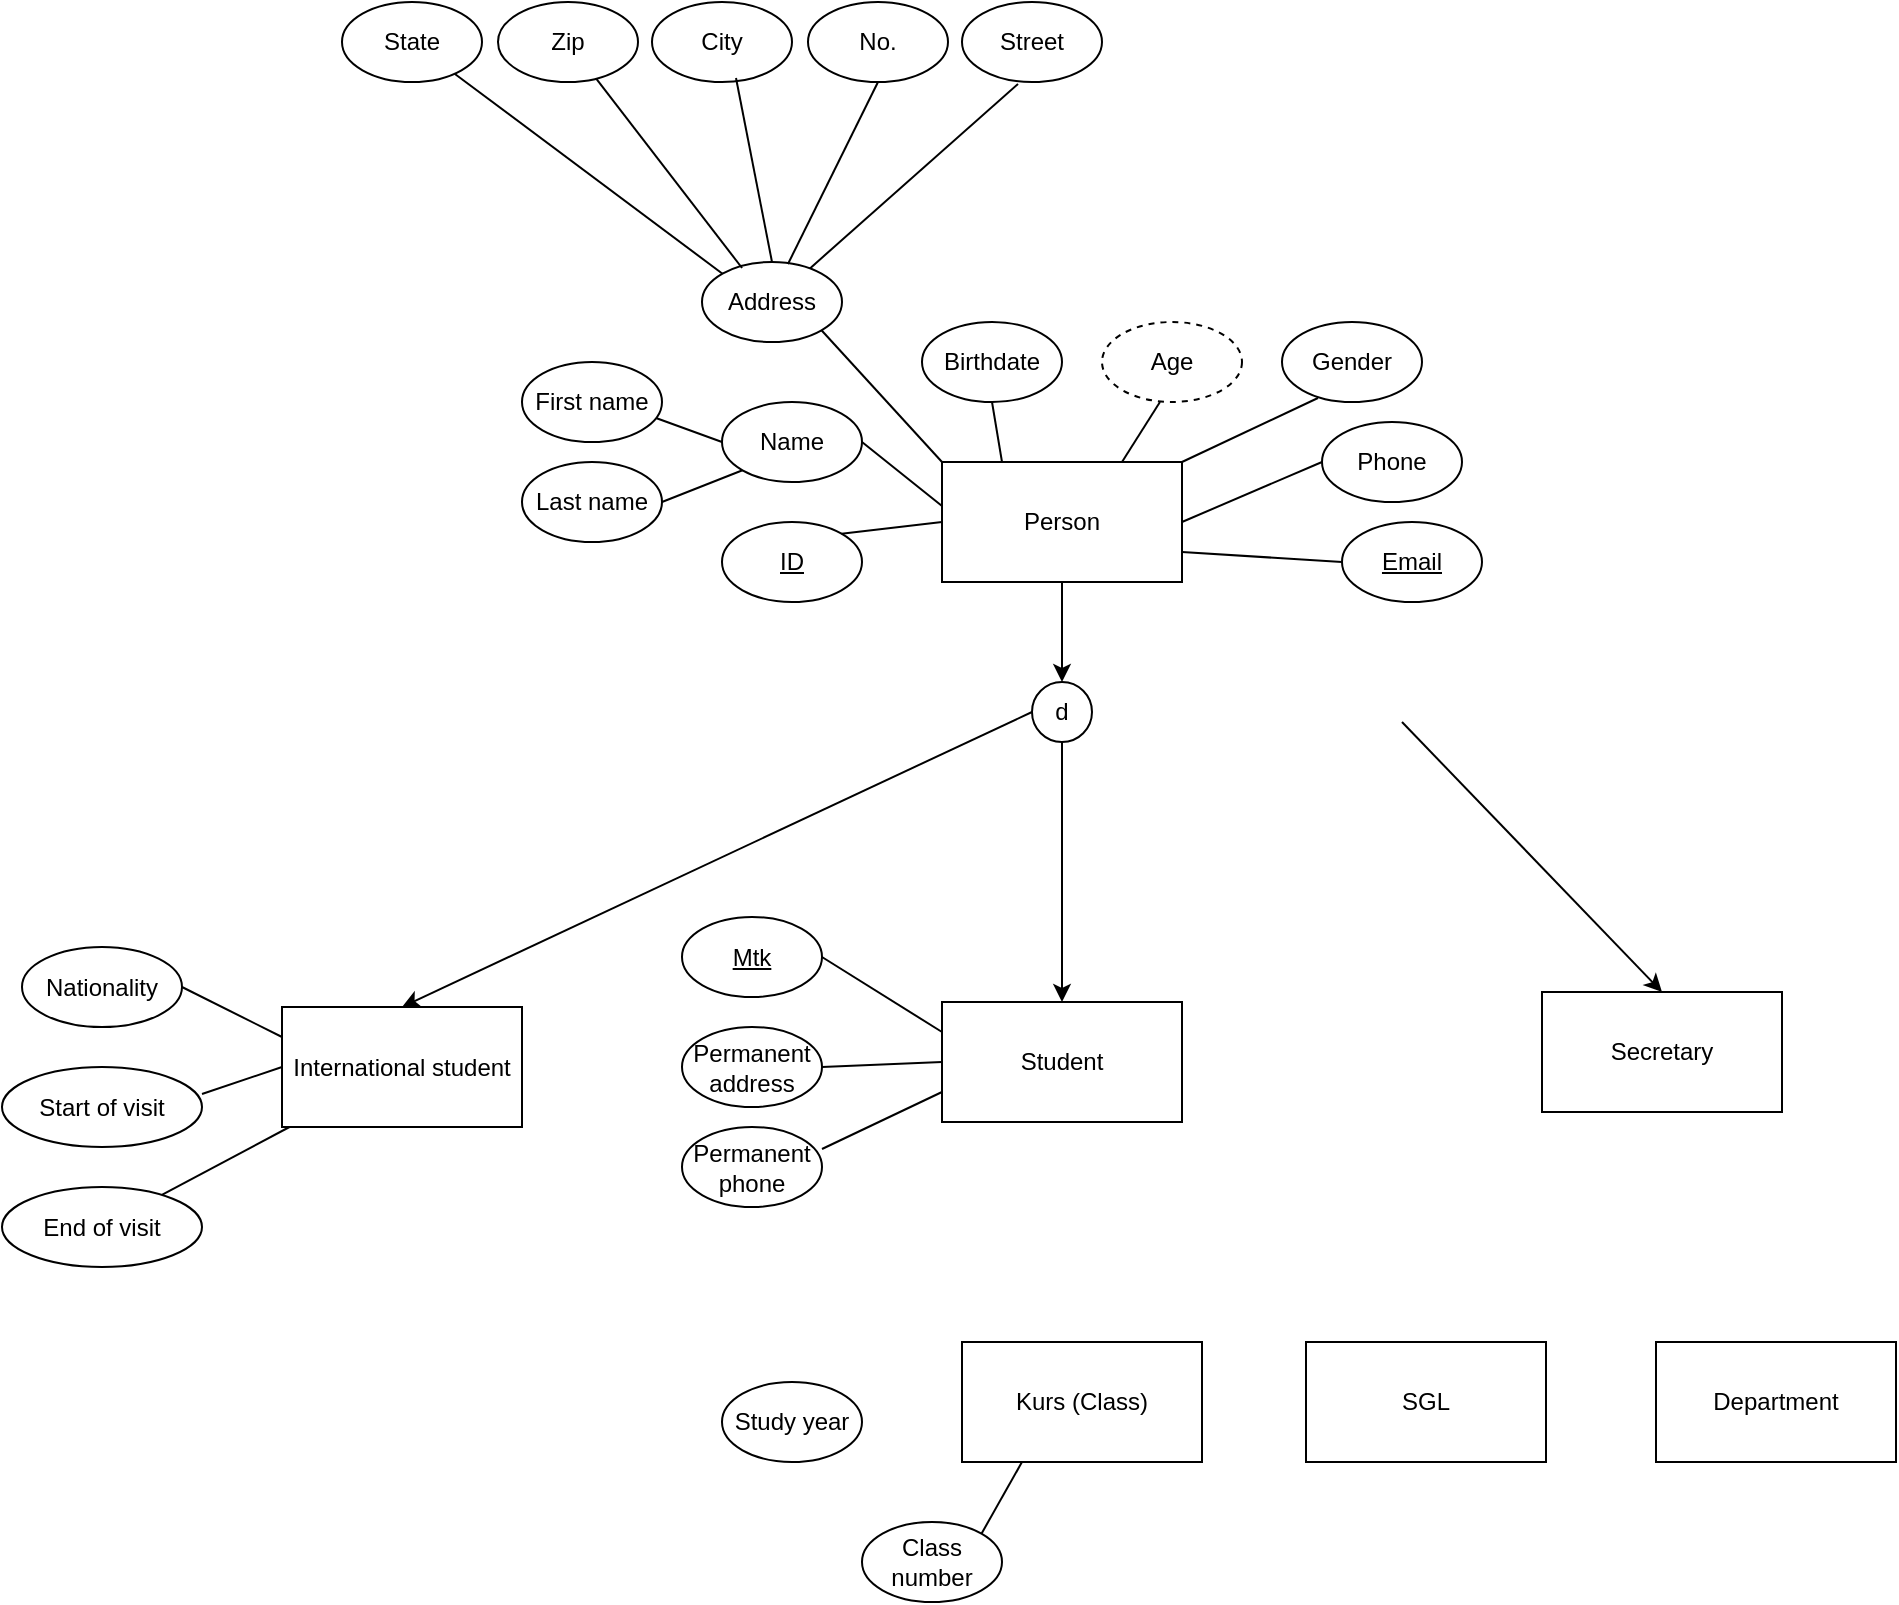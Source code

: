<mxfile version="24.8.3">
  <diagram id="R2lEEEUBdFMjLlhIrx00" name="Page-1">
    <mxGraphModel dx="2284" dy="1885" grid="1" gridSize="10" guides="1" tooltips="1" connect="1" arrows="1" fold="1" page="1" pageScale="1" pageWidth="850" pageHeight="1100" math="0" shadow="0" extFonts="Permanent Marker^https://fonts.googleapis.com/css?family=Permanent+Marker">
      <root>
        <mxCell id="0" />
        <mxCell id="1" parent="0" />
        <mxCell id="E9s0W05PRkl6Z1t8F-qR-1" value="Student" style="rounded=0;whiteSpace=wrap;html=1;" parent="1" vertex="1">
          <mxGeometry x="250" y="390" width="120" height="60" as="geometry" />
        </mxCell>
        <mxCell id="jjBXs-sCvuQNykeA3na--36" style="edgeStyle=none;rounded=0;orthogonalLoop=1;jettySize=auto;html=1;exitX=0.5;exitY=1;exitDx=0;exitDy=0;entryX=0.5;entryY=0;entryDx=0;entryDy=0;" edge="1" parent="1" source="E9s0W05PRkl6Z1t8F-qR-2" target="jjBXs-sCvuQNykeA3na--35">
          <mxGeometry relative="1" as="geometry" />
        </mxCell>
        <mxCell id="E9s0W05PRkl6Z1t8F-qR-2" value="Person" style="rounded=0;whiteSpace=wrap;html=1;" parent="1" vertex="1">
          <mxGeometry x="250" y="120" width="120" height="60" as="geometry" />
        </mxCell>
        <mxCell id="E9s0W05PRkl6Z1t8F-qR-3" value="Name" style="ellipse;whiteSpace=wrap;html=1;" parent="1" vertex="1">
          <mxGeometry x="140" y="90" width="70" height="40" as="geometry" />
        </mxCell>
        <mxCell id="E9s0W05PRkl6Z1t8F-qR-4" value="Class number" style="ellipse;whiteSpace=wrap;html=1;" parent="1" vertex="1">
          <mxGeometry x="210" y="650" width="70" height="40" as="geometry" />
        </mxCell>
        <mxCell id="E9s0W05PRkl6Z1t8F-qR-5" value="&lt;u&gt;Mtk&lt;/u&gt;" style="ellipse;whiteSpace=wrap;html=1;" parent="1" vertex="1">
          <mxGeometry x="120" y="347.5" width="70" height="40" as="geometry" />
        </mxCell>
        <mxCell id="E9s0W05PRkl6Z1t8F-qR-6" value="&lt;u&gt;ID&lt;/u&gt;" style="ellipse;whiteSpace=wrap;html=1;" parent="1" vertex="1">
          <mxGeometry x="140" y="150" width="70" height="40" as="geometry" />
        </mxCell>
        <mxCell id="E9s0W05PRkl6Z1t8F-qR-7" value="&lt;u&gt;Email&lt;/u&gt;" style="ellipse;whiteSpace=wrap;html=1;" parent="1" vertex="1">
          <mxGeometry x="450" y="150" width="70" height="40" as="geometry" />
        </mxCell>
        <mxCell id="E9s0W05PRkl6Z1t8F-qR-8" value="Address" style="ellipse;whiteSpace=wrap;html=1;" parent="1" vertex="1">
          <mxGeometry x="130" y="20" width="70" height="40" as="geometry" />
        </mxCell>
        <mxCell id="E9s0W05PRkl6Z1t8F-qR-9" value="Phone" style="ellipse;whiteSpace=wrap;html=1;" parent="1" vertex="1">
          <mxGeometry x="440" y="100" width="70" height="40" as="geometry" />
        </mxCell>
        <mxCell id="E9s0W05PRkl6Z1t8F-qR-10" value="Permanent address" style="ellipse;whiteSpace=wrap;html=1;" parent="1" vertex="1">
          <mxGeometry x="120" y="402.5" width="70" height="40" as="geometry" />
        </mxCell>
        <mxCell id="E9s0W05PRkl6Z1t8F-qR-11" value="Permanent phone" style="ellipse;whiteSpace=wrap;html=1;" parent="1" vertex="1">
          <mxGeometry x="120" y="452.5" width="70" height="40" as="geometry" />
        </mxCell>
        <mxCell id="E9s0W05PRkl6Z1t8F-qR-12" value="First name" style="ellipse;whiteSpace=wrap;html=1;" parent="1" vertex="1">
          <mxGeometry x="40" y="70" width="70" height="40" as="geometry" />
        </mxCell>
        <mxCell id="E9s0W05PRkl6Z1t8F-qR-13" value="Last name" style="ellipse;whiteSpace=wrap;html=1;" parent="1" vertex="1">
          <mxGeometry x="40" y="120" width="70" height="40" as="geometry" />
        </mxCell>
        <mxCell id="E9s0W05PRkl6Z1t8F-qR-14" value="" style="endArrow=none;html=1;rounded=0;entryX=0;entryY=0.5;entryDx=0;entryDy=0;exitX=0.957;exitY=0.7;exitDx=0;exitDy=0;exitPerimeter=0;" parent="1" source="E9s0W05PRkl6Z1t8F-qR-12" target="E9s0W05PRkl6Z1t8F-qR-3" edge="1">
          <mxGeometry width="50" height="50" relative="1" as="geometry">
            <mxPoint x="450" y="360" as="sourcePoint" />
            <mxPoint x="500" y="310" as="targetPoint" />
          </mxGeometry>
        </mxCell>
        <mxCell id="E9s0W05PRkl6Z1t8F-qR-15" value="" style="endArrow=none;html=1;rounded=0;entryX=0;entryY=1;entryDx=0;entryDy=0;exitX=1;exitY=0.5;exitDx=0;exitDy=0;" parent="1" source="E9s0W05PRkl6Z1t8F-qR-13" target="E9s0W05PRkl6Z1t8F-qR-3" edge="1">
          <mxGeometry width="50" height="50" relative="1" as="geometry">
            <mxPoint x="117" y="108" as="sourcePoint" />
            <mxPoint x="160" y="106" as="targetPoint" />
          </mxGeometry>
        </mxCell>
        <mxCell id="E9s0W05PRkl6Z1t8F-qR-16" value="Birthdate" style="ellipse;whiteSpace=wrap;html=1;" parent="1" vertex="1">
          <mxGeometry x="240" y="50" width="70" height="40" as="geometry" />
        </mxCell>
        <mxCell id="E9s0W05PRkl6Z1t8F-qR-17" value="Age" style="ellipse;whiteSpace=wrap;html=1;dashed=1;" parent="1" vertex="1">
          <mxGeometry x="330" y="50" width="70" height="40" as="geometry" />
        </mxCell>
        <mxCell id="E9s0W05PRkl6Z1t8F-qR-18" value="" style="endArrow=none;html=1;rounded=0;entryX=0.5;entryY=1;entryDx=0;entryDy=0;exitX=0.25;exitY=0;exitDx=0;exitDy=0;" parent="1" source="E9s0W05PRkl6Z1t8F-qR-2" target="E9s0W05PRkl6Z1t8F-qR-16" edge="1">
          <mxGeometry width="50" height="50" relative="1" as="geometry">
            <mxPoint x="120" y="150" as="sourcePoint" />
            <mxPoint x="160" y="134" as="targetPoint" />
          </mxGeometry>
        </mxCell>
        <mxCell id="E9s0W05PRkl6Z1t8F-qR-19" value="" style="endArrow=none;html=1;rounded=0;entryX=0.414;entryY=1;entryDx=0;entryDy=0;exitX=0.75;exitY=0;exitDx=0;exitDy=0;entryPerimeter=0;" parent="1" source="E9s0W05PRkl6Z1t8F-qR-2" target="E9s0W05PRkl6Z1t8F-qR-17" edge="1">
          <mxGeometry width="50" height="50" relative="1" as="geometry">
            <mxPoint x="130" y="160" as="sourcePoint" />
            <mxPoint x="170" y="144" as="targetPoint" />
          </mxGeometry>
        </mxCell>
        <mxCell id="E9s0W05PRkl6Z1t8F-qR-20" value="Gender" style="ellipse;whiteSpace=wrap;html=1;" parent="1" vertex="1">
          <mxGeometry x="420" y="50" width="70" height="40" as="geometry" />
        </mxCell>
        <mxCell id="E9s0W05PRkl6Z1t8F-qR-21" value="Study year" style="ellipse;whiteSpace=wrap;html=1;" parent="1" vertex="1">
          <mxGeometry x="140" y="580" width="70" height="40" as="geometry" />
        </mxCell>
        <mxCell id="E9s0W05PRkl6Z1t8F-qR-22" value="Kurs (Class)" style="rounded=0;whiteSpace=wrap;html=1;" parent="1" vertex="1">
          <mxGeometry x="260" y="560" width="120" height="60" as="geometry" />
        </mxCell>
        <mxCell id="jjBXs-sCvuQNykeA3na--1" value="Department" style="rounded=0;whiteSpace=wrap;html=1;" vertex="1" parent="1">
          <mxGeometry x="607" y="560" width="120" height="60" as="geometry" />
        </mxCell>
        <mxCell id="jjBXs-sCvuQNykeA3na--4" value="" style="endArrow=none;html=1;rounded=0;entryX=1;entryY=0;entryDx=0;entryDy=0;exitX=0.25;exitY=1;exitDx=0;exitDy=0;" edge="1" parent="1" source="E9s0W05PRkl6Z1t8F-qR-22" target="E9s0W05PRkl6Z1t8F-qR-4">
          <mxGeometry width="50" height="50" relative="1" as="geometry">
            <mxPoint x="-20" y="650" as="sourcePoint" />
            <mxPoint x="30" y="600" as="targetPoint" />
          </mxGeometry>
        </mxCell>
        <mxCell id="jjBXs-sCvuQNykeA3na--5" value="Secretary" style="rounded=0;whiteSpace=wrap;html=1;" vertex="1" parent="1">
          <mxGeometry x="550" y="385" width="120" height="60" as="geometry" />
        </mxCell>
        <mxCell id="jjBXs-sCvuQNykeA3na--6" value="SGL" style="rounded=0;whiteSpace=wrap;html=1;" vertex="1" parent="1">
          <mxGeometry x="432" y="560" width="120" height="60" as="geometry" />
        </mxCell>
        <mxCell id="jjBXs-sCvuQNykeA3na--9" value="" style="endArrow=none;html=1;rounded=0;entryX=0;entryY=0.367;entryDx=0;entryDy=0;exitX=1;exitY=0.5;exitDx=0;exitDy=0;entryPerimeter=0;" edge="1" parent="1" source="E9s0W05PRkl6Z1t8F-qR-3" target="E9s0W05PRkl6Z1t8F-qR-2">
          <mxGeometry width="50" height="50" relative="1" as="geometry">
            <mxPoint x="220" y="70" as="sourcePoint" />
            <mxPoint x="260" y="145" as="targetPoint" />
          </mxGeometry>
        </mxCell>
        <mxCell id="jjBXs-sCvuQNykeA3na--10" value="" style="endArrow=none;html=1;rounded=0;entryX=1;entryY=0.75;entryDx=0;entryDy=0;" edge="1" parent="1" target="E9s0W05PRkl6Z1t8F-qR-2">
          <mxGeometry width="50" height="50" relative="1" as="geometry">
            <mxPoint x="450" y="170" as="sourcePoint" />
            <mxPoint x="270" y="155" as="targetPoint" />
          </mxGeometry>
        </mxCell>
        <mxCell id="jjBXs-sCvuQNykeA3na--11" value="" style="endArrow=none;html=1;rounded=0;exitX=1;exitY=1;exitDx=0;exitDy=0;" edge="1" parent="1" source="E9s0W05PRkl6Z1t8F-qR-8">
          <mxGeometry width="50" height="50" relative="1" as="geometry">
            <mxPoint x="240" y="90" as="sourcePoint" />
            <mxPoint x="250" y="120" as="targetPoint" />
          </mxGeometry>
        </mxCell>
        <mxCell id="jjBXs-sCvuQNykeA3na--12" value="" style="endArrow=none;html=1;rounded=0;entryX=1;entryY=0.5;entryDx=0;entryDy=0;exitX=0;exitY=0.5;exitDx=0;exitDy=0;" edge="1" parent="1" source="E9s0W05PRkl6Z1t8F-qR-9" target="E9s0W05PRkl6Z1t8F-qR-2">
          <mxGeometry width="50" height="50" relative="1" as="geometry">
            <mxPoint x="250" y="100" as="sourcePoint" />
            <mxPoint x="290" y="175" as="targetPoint" />
          </mxGeometry>
        </mxCell>
        <mxCell id="jjBXs-sCvuQNykeA3na--13" value="" style="endArrow=none;html=1;rounded=0;exitX=1;exitY=0.5;exitDx=0;exitDy=0;entryX=0;entryY=0.25;entryDx=0;entryDy=0;" edge="1" parent="1" source="E9s0W05PRkl6Z1t8F-qR-5" target="E9s0W05PRkl6Z1t8F-qR-1">
          <mxGeometry width="50" height="50" relative="1" as="geometry">
            <mxPoint x="53" y="400" as="sourcePoint" />
            <mxPoint x="103" y="350" as="targetPoint" />
          </mxGeometry>
        </mxCell>
        <mxCell id="jjBXs-sCvuQNykeA3na--14" value="" style="endArrow=none;html=1;rounded=0;exitX=1;exitY=0.5;exitDx=0;exitDy=0;entryX=0;entryY=0.5;entryDx=0;entryDy=0;" edge="1" parent="1" source="E9s0W05PRkl6Z1t8F-qR-10" target="E9s0W05PRkl6Z1t8F-qR-1">
          <mxGeometry width="50" height="50" relative="1" as="geometry">
            <mxPoint x="23" y="380" as="sourcePoint" />
            <mxPoint x="63" y="418" as="targetPoint" />
          </mxGeometry>
        </mxCell>
        <mxCell id="jjBXs-sCvuQNykeA3na--15" value="" style="endArrow=none;html=1;rounded=0;exitX=1;exitY=0.275;exitDx=0;exitDy=0;entryX=0;entryY=0.75;entryDx=0;entryDy=0;exitPerimeter=0;" edge="1" parent="1" source="E9s0W05PRkl6Z1t8F-qR-11" target="E9s0W05PRkl6Z1t8F-qR-1">
          <mxGeometry width="50" height="50" relative="1" as="geometry">
            <mxPoint x="33" y="390" as="sourcePoint" />
            <mxPoint x="85" y="437" as="targetPoint" />
          </mxGeometry>
        </mxCell>
        <mxCell id="jjBXs-sCvuQNykeA3na--16" value="Street" style="ellipse;whiteSpace=wrap;html=1;" vertex="1" parent="1">
          <mxGeometry x="260" y="-110" width="70" height="40" as="geometry" />
        </mxCell>
        <mxCell id="jjBXs-sCvuQNykeA3na--17" value="No." style="ellipse;whiteSpace=wrap;html=1;" vertex="1" parent="1">
          <mxGeometry x="183" y="-110" width="70" height="40" as="geometry" />
        </mxCell>
        <mxCell id="jjBXs-sCvuQNykeA3na--18" value="City" style="ellipse;whiteSpace=wrap;html=1;" vertex="1" parent="1">
          <mxGeometry x="105" y="-110" width="70" height="40" as="geometry" />
        </mxCell>
        <mxCell id="jjBXs-sCvuQNykeA3na--19" value="Zip" style="ellipse;whiteSpace=wrap;html=1;" vertex="1" parent="1">
          <mxGeometry x="28" y="-110" width="70" height="40" as="geometry" />
        </mxCell>
        <mxCell id="jjBXs-sCvuQNykeA3na--20" value="State" style="ellipse;whiteSpace=wrap;html=1;" vertex="1" parent="1">
          <mxGeometry x="-50" y="-110" width="70" height="40" as="geometry" />
        </mxCell>
        <mxCell id="jjBXs-sCvuQNykeA3na--21" value="" style="endArrow=none;html=1;rounded=0;entryX=0.4;entryY=1.025;entryDx=0;entryDy=0;entryPerimeter=0;" edge="1" parent="1" source="E9s0W05PRkl6Z1t8F-qR-8" target="jjBXs-sCvuQNykeA3na--16">
          <mxGeometry width="50" height="50" relative="1" as="geometry">
            <mxPoint x="250" y="430" as="sourcePoint" />
            <mxPoint x="300" y="380" as="targetPoint" />
          </mxGeometry>
        </mxCell>
        <mxCell id="jjBXs-sCvuQNykeA3na--22" value="" style="endArrow=none;html=1;rounded=0;entryX=0.5;entryY=1;entryDx=0;entryDy=0;exitX=0.614;exitY=0.025;exitDx=0;exitDy=0;exitPerimeter=0;" edge="1" parent="1" source="E9s0W05PRkl6Z1t8F-qR-8" target="jjBXs-sCvuQNykeA3na--17">
          <mxGeometry width="50" height="50" relative="1" as="geometry">
            <mxPoint x="150" y="220" as="sourcePoint" />
            <mxPoint x="120" y="220" as="targetPoint" />
          </mxGeometry>
        </mxCell>
        <mxCell id="jjBXs-sCvuQNykeA3na--23" value="" style="endArrow=none;html=1;rounded=0;exitX=0.6;exitY=0.95;exitDx=0;exitDy=0;entryX=0.5;entryY=0;entryDx=0;entryDy=0;exitPerimeter=0;" edge="1" parent="1" source="jjBXs-sCvuQNykeA3na--18" target="E9s0W05PRkl6Z1t8F-qR-8">
          <mxGeometry width="50" height="50" relative="1" as="geometry">
            <mxPoint x="250" y="430" as="sourcePoint" />
            <mxPoint x="300" y="380" as="targetPoint" />
          </mxGeometry>
        </mxCell>
        <mxCell id="jjBXs-sCvuQNykeA3na--24" value="" style="endArrow=none;html=1;rounded=0;entryX=0.286;entryY=0.075;entryDx=0;entryDy=0;entryPerimeter=0;" edge="1" parent="1" source="jjBXs-sCvuQNykeA3na--19" target="E9s0W05PRkl6Z1t8F-qR-8">
          <mxGeometry width="50" height="50" relative="1" as="geometry">
            <mxPoint x="250" y="430" as="sourcePoint" />
            <mxPoint x="300" y="380" as="targetPoint" />
          </mxGeometry>
        </mxCell>
        <mxCell id="jjBXs-sCvuQNykeA3na--25" value="" style="endArrow=none;html=1;rounded=0;entryX=0;entryY=0;entryDx=0;entryDy=0;" edge="1" parent="1" source="jjBXs-sCvuQNykeA3na--20" target="E9s0W05PRkl6Z1t8F-qR-8">
          <mxGeometry width="50" height="50" relative="1" as="geometry">
            <mxPoint x="250" y="430" as="sourcePoint" />
            <mxPoint x="300" y="380" as="targetPoint" />
          </mxGeometry>
        </mxCell>
        <mxCell id="jjBXs-sCvuQNykeA3na--26" value="" style="endArrow=classic;html=1;rounded=0;entryX=0.5;entryY=0;entryDx=0;entryDy=0;exitX=0.5;exitY=1;exitDx=0;exitDy=0;" edge="1" parent="1" source="jjBXs-sCvuQNykeA3na--35" target="E9s0W05PRkl6Z1t8F-qR-1">
          <mxGeometry width="50" height="50" relative="1" as="geometry">
            <mxPoint x="220" y="280" as="sourcePoint" />
            <mxPoint x="300" y="50" as="targetPoint" />
          </mxGeometry>
        </mxCell>
        <mxCell id="jjBXs-sCvuQNykeA3na--27" value="" style="endArrow=none;html=1;rounded=0;entryX=0.257;entryY=0.95;entryDx=0;entryDy=0;entryPerimeter=0;exitX=1;exitY=0;exitDx=0;exitDy=0;" edge="1" parent="1" source="E9s0W05PRkl6Z1t8F-qR-2" target="E9s0W05PRkl6Z1t8F-qR-20">
          <mxGeometry width="50" height="50" relative="1" as="geometry">
            <mxPoint x="250" y="230" as="sourcePoint" />
            <mxPoint x="300" y="180" as="targetPoint" />
          </mxGeometry>
        </mxCell>
        <mxCell id="jjBXs-sCvuQNykeA3na--28" value="" style="endArrow=none;html=1;rounded=0;exitX=1;exitY=0;exitDx=0;exitDy=0;entryX=0;entryY=0.5;entryDx=0;entryDy=0;" edge="1" parent="1" source="E9s0W05PRkl6Z1t8F-qR-6" target="E9s0W05PRkl6Z1t8F-qR-2">
          <mxGeometry width="50" height="50" relative="1" as="geometry">
            <mxPoint x="250" y="230" as="sourcePoint" />
            <mxPoint x="300" y="180" as="targetPoint" />
          </mxGeometry>
        </mxCell>
        <mxCell id="jjBXs-sCvuQNykeA3na--29" value="" style="endArrow=classic;html=1;rounded=0;entryX=0.5;entryY=0;entryDx=0;entryDy=0;" edge="1" parent="1" target="jjBXs-sCvuQNykeA3na--5">
          <mxGeometry width="50" height="50" relative="1" as="geometry">
            <mxPoint x="480" y="250" as="sourcePoint" />
            <mxPoint x="133" y="405" as="targetPoint" />
          </mxGeometry>
        </mxCell>
        <mxCell id="jjBXs-sCvuQNykeA3na--30" value="International student" style="rounded=0;whiteSpace=wrap;html=1;" vertex="1" parent="1">
          <mxGeometry x="-80" y="392.5" width="120" height="60" as="geometry" />
        </mxCell>
        <mxCell id="jjBXs-sCvuQNykeA3na--31" value="Nationality" style="ellipse;whiteSpace=wrap;html=1;" vertex="1" parent="1">
          <mxGeometry x="-210" y="362.5" width="80" height="40" as="geometry" />
        </mxCell>
        <mxCell id="jjBXs-sCvuQNykeA3na--32" value="Start of visit" style="ellipse;whiteSpace=wrap;html=1;" vertex="1" parent="1">
          <mxGeometry x="-220" y="422.5" width="100" height="40" as="geometry" />
        </mxCell>
        <mxCell id="jjBXs-sCvuQNykeA3na--33" value="End of visit" style="ellipse;whiteSpace=wrap;html=1;" vertex="1" parent="1">
          <mxGeometry x="-220" y="482.5" width="100" height="40" as="geometry" />
        </mxCell>
        <mxCell id="jjBXs-sCvuQNykeA3na--34" style="edgeStyle=none;rounded=0;orthogonalLoop=1;jettySize=auto;html=1;exitX=1;exitY=0;exitDx=0;exitDy=0;" edge="1" parent="1" source="E9s0W05PRkl6Z1t8F-qR-9" target="E9s0W05PRkl6Z1t8F-qR-9">
          <mxGeometry relative="1" as="geometry" />
        </mxCell>
        <mxCell id="jjBXs-sCvuQNykeA3na--37" style="edgeStyle=none;rounded=0;orthogonalLoop=1;jettySize=auto;html=1;exitX=0;exitY=0.5;exitDx=0;exitDy=0;entryX=0.5;entryY=0;entryDx=0;entryDy=0;" edge="1" parent="1" source="jjBXs-sCvuQNykeA3na--35" target="jjBXs-sCvuQNykeA3na--30">
          <mxGeometry relative="1" as="geometry" />
        </mxCell>
        <mxCell id="jjBXs-sCvuQNykeA3na--35" value="d" style="ellipse;whiteSpace=wrap;html=1;aspect=fixed;" vertex="1" parent="1">
          <mxGeometry x="295" y="230" width="30" height="30" as="geometry" />
        </mxCell>
        <mxCell id="jjBXs-sCvuQNykeA3na--38" value="" style="endArrow=none;html=1;rounded=0;entryX=1;entryY=0.5;entryDx=0;entryDy=0;exitX=0;exitY=0.25;exitDx=0;exitDy=0;" edge="1" parent="1" source="jjBXs-sCvuQNykeA3na--30" target="jjBXs-sCvuQNykeA3na--31">
          <mxGeometry width="50" height="50" relative="1" as="geometry">
            <mxPoint x="-70" y="410" as="sourcePoint" />
            <mxPoint x="300" y="520" as="targetPoint" />
          </mxGeometry>
        </mxCell>
        <mxCell id="jjBXs-sCvuQNykeA3na--39" value="" style="endArrow=none;html=1;rounded=0;entryX=1;entryY=0.338;entryDx=0;entryDy=0;entryPerimeter=0;exitX=0;exitY=0.5;exitDx=0;exitDy=0;" edge="1" parent="1" source="jjBXs-sCvuQNykeA3na--30" target="jjBXs-sCvuQNykeA3na--32">
          <mxGeometry width="50" height="50" relative="1" as="geometry">
            <mxPoint x="250" y="570" as="sourcePoint" />
            <mxPoint x="300" y="520" as="targetPoint" />
          </mxGeometry>
        </mxCell>
        <mxCell id="jjBXs-sCvuQNykeA3na--40" value="" style="endArrow=none;html=1;rounded=0;" edge="1" parent="1" source="jjBXs-sCvuQNykeA3na--33" target="jjBXs-sCvuQNykeA3na--30">
          <mxGeometry width="50" height="50" relative="1" as="geometry">
            <mxPoint x="250" y="570" as="sourcePoint" />
            <mxPoint x="300" y="520" as="targetPoint" />
          </mxGeometry>
        </mxCell>
      </root>
    </mxGraphModel>
  </diagram>
</mxfile>
